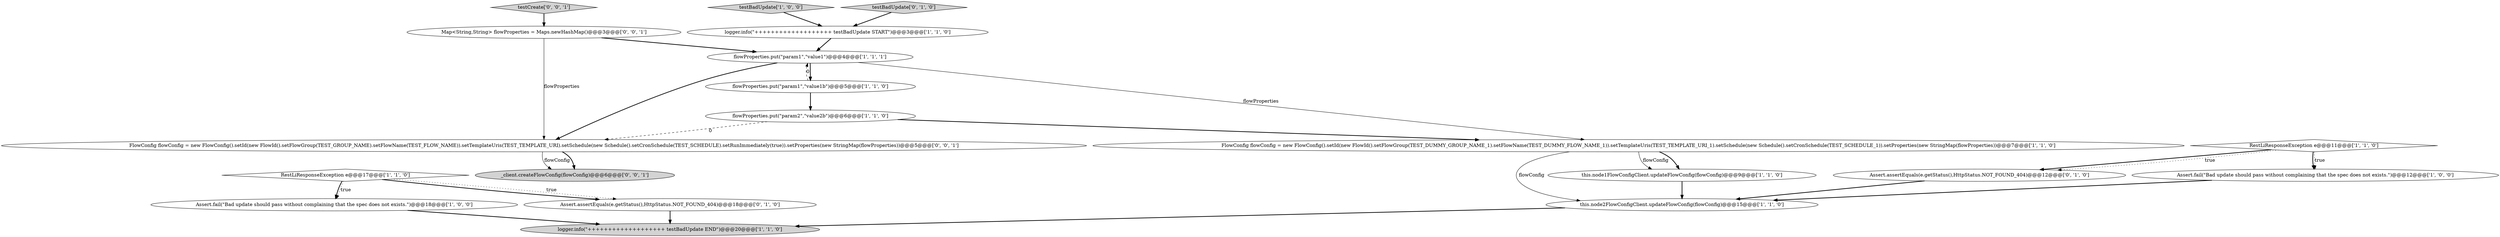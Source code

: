 digraph {
2 [style = filled, label = "RestLiResponseException e@@@17@@@['1', '1', '0']", fillcolor = white, shape = diamond image = "AAA0AAABBB1BBB"];
5 [style = filled, label = "Assert.fail(\"Bad update should pass without complaining that the spec does not exists.\")@@@18@@@['1', '0', '0']", fillcolor = white, shape = ellipse image = "AAA0AAABBB1BBB"];
0 [style = filled, label = "this.node2FlowConfigClient.updateFlowConfig(flowConfig)@@@15@@@['1', '1', '0']", fillcolor = white, shape = ellipse image = "AAA0AAABBB1BBB"];
11 [style = filled, label = "this.node1FlowConfigClient.updateFlowConfig(flowConfig)@@@9@@@['1', '1', '0']", fillcolor = white, shape = ellipse image = "AAA0AAABBB1BBB"];
14 [style = filled, label = "Assert.assertEquals(e.getStatus(),HttpStatus.NOT_FOUND_404)@@@12@@@['0', '1', '0']", fillcolor = white, shape = ellipse image = "AAA0AAABBB2BBB"];
15 [style = filled, label = "testBadUpdate['0', '1', '0']", fillcolor = lightgray, shape = diamond image = "AAA0AAABBB2BBB"];
3 [style = filled, label = "flowProperties.put(\"param1\",\"value1\")@@@4@@@['1', '1', '1']", fillcolor = white, shape = ellipse image = "AAA0AAABBB1BBB"];
7 [style = filled, label = "Assert.fail(\"Bad update should pass without complaining that the spec does not exists.\")@@@12@@@['1', '0', '0']", fillcolor = white, shape = ellipse image = "AAA0AAABBB1BBB"];
8 [style = filled, label = "logger.info(\"+++++++++++++++++++ testBadUpdate END\")@@@20@@@['1', '1', '0']", fillcolor = lightgray, shape = ellipse image = "AAA0AAABBB1BBB"];
19 [style = filled, label = "Map<String,String> flowProperties = Maps.newHashMap()@@@3@@@['0', '0', '1']", fillcolor = white, shape = ellipse image = "AAA0AAABBB3BBB"];
16 [style = filled, label = "FlowConfig flowConfig = new FlowConfig().setId(new FlowId().setFlowGroup(TEST_GROUP_NAME).setFlowName(TEST_FLOW_NAME)).setTemplateUris(TEST_TEMPLATE_URI).setSchedule(new Schedule().setCronSchedule(TEST_SCHEDULE).setRunImmediately(true)).setProperties(new StringMap(flowProperties))@@@5@@@['0', '0', '1']", fillcolor = white, shape = ellipse image = "AAA0AAABBB3BBB"];
17 [style = filled, label = "_client.createFlowConfig(flowConfig)@@@6@@@['0', '0', '1']", fillcolor = lightgray, shape = ellipse image = "AAA0AAABBB3BBB"];
4 [style = filled, label = "flowProperties.put(\"param1\",\"value1b\")@@@5@@@['1', '1', '0']", fillcolor = white, shape = ellipse image = "AAA0AAABBB1BBB"];
9 [style = filled, label = "FlowConfig flowConfig = new FlowConfig().setId(new FlowId().setFlowGroup(TEST_DUMMY_GROUP_NAME_1).setFlowName(TEST_DUMMY_FLOW_NAME_1)).setTemplateUris(TEST_TEMPLATE_URI_1).setSchedule(new Schedule().setCronSchedule(TEST_SCHEDULE_1)).setProperties(new StringMap(flowProperties))@@@7@@@['1', '1', '0']", fillcolor = white, shape = ellipse image = "AAA0AAABBB1BBB"];
13 [style = filled, label = "Assert.assertEquals(e.getStatus(),HttpStatus.NOT_FOUND_404)@@@18@@@['0', '1', '0']", fillcolor = white, shape = ellipse image = "AAA0AAABBB2BBB"];
10 [style = filled, label = "flowProperties.put(\"param2\",\"value2b\")@@@6@@@['1', '1', '0']", fillcolor = white, shape = ellipse image = "AAA0AAABBB1BBB"];
18 [style = filled, label = "testCreate['0', '0', '1']", fillcolor = lightgray, shape = diamond image = "AAA0AAABBB3BBB"];
12 [style = filled, label = "RestLiResponseException e@@@11@@@['1', '1', '0']", fillcolor = white, shape = diamond image = "AAA0AAABBB1BBB"];
6 [style = filled, label = "testBadUpdate['1', '0', '0']", fillcolor = lightgray, shape = diamond image = "AAA0AAABBB1BBB"];
1 [style = filled, label = "logger.info(\"+++++++++++++++++++ testBadUpdate START\")@@@3@@@['1', '1', '0']", fillcolor = white, shape = ellipse image = "AAA0AAABBB1BBB"];
19->3 [style = bold, label=""];
12->7 [style = dotted, label="true"];
12->7 [style = bold, label=""];
16->17 [style = solid, label="flowConfig"];
5->8 [style = bold, label=""];
9->11 [style = bold, label=""];
15->1 [style = bold, label=""];
2->13 [style = bold, label=""];
2->5 [style = bold, label=""];
12->14 [style = bold, label=""];
10->9 [style = bold, label=""];
11->0 [style = bold, label=""];
2->5 [style = dotted, label="true"];
14->0 [style = bold, label=""];
0->8 [style = bold, label=""];
4->3 [style = dashed, label="0"];
9->0 [style = solid, label="flowConfig"];
10->16 [style = dashed, label="0"];
1->3 [style = bold, label=""];
18->19 [style = bold, label=""];
2->13 [style = dotted, label="true"];
7->0 [style = bold, label=""];
12->14 [style = dotted, label="true"];
4->10 [style = bold, label=""];
16->17 [style = bold, label=""];
3->16 [style = bold, label=""];
13->8 [style = bold, label=""];
3->9 [style = solid, label="flowProperties"];
6->1 [style = bold, label=""];
19->16 [style = solid, label="flowProperties"];
3->4 [style = bold, label=""];
9->11 [style = solid, label="flowConfig"];
}
